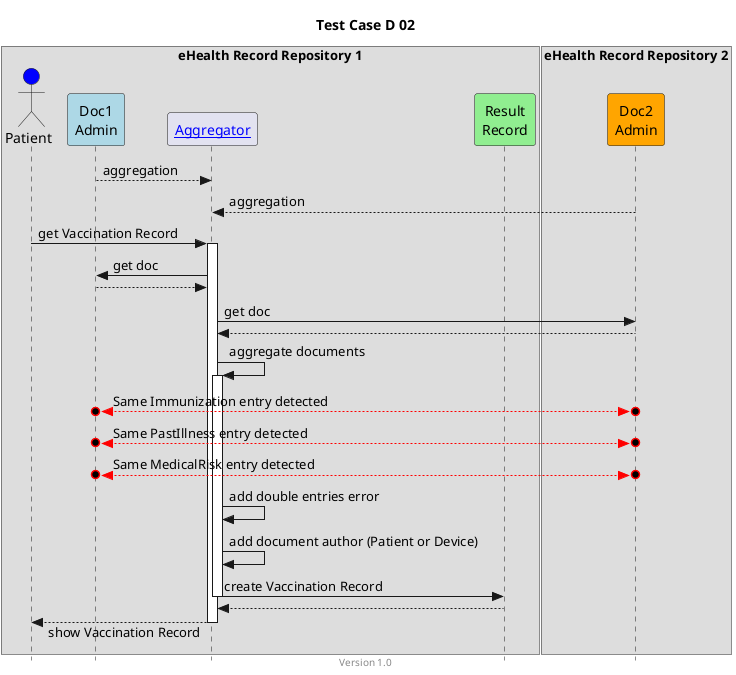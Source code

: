 @startuml
title Test Case D 02
footer Version 1.0
skinparam responseMessageBelowArrow true
skinparam style strictuml
scale max 800 width

box "eHealth Record Repository 1"
actor "Patient" as PAT #blue
participant "Doc1\nAdmin" as Doc1 #lightblue
participant "[[aggregator.html Aggregator]]" as AGG
participant "Result\nRecord" as RES #lightgreen
end box

box "eHealth Record Repository 2"
participant "Doc2\nAdmin" as Doc2 #orange
end box

Doc1 --> AGG: aggregation
Doc2 --> AGG: aggregation



PAT -> AGG: get Vaccination Record
activate AGG

AGG -> Doc1: get doc
AGG <-- Doc1

AGG -> Doc2: get doc
AGG <-- Doc2
 
AGG -> AGG: aggregate documents 
activate AGG

Doc1 o<-[#red]->o Doc2: Same Immunization entry detected
Doc1 o<-[#red]->o Doc2: Same PastIllness entry detected
Doc1 o<-[#red]->o Doc2: Same MedicalRisk entry detected

AGG -> AGG: add double entries error
AGG -> AGG: add document author (Patient or Device)
AGG -> RES: create Vaccination Record
deactivate AGG
AGG <-- RES

PAT <-- AGG: show Vaccination Record
deactivate AGG


@enduml
